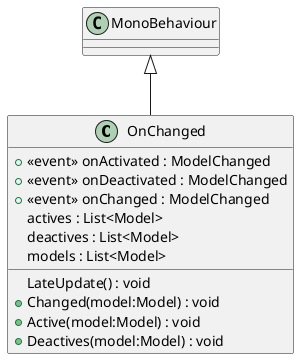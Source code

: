 @startuml
class OnChanged {
    +  <<event>> onActivated : ModelChanged 
    +  <<event>> onDeactivated : ModelChanged 
    +  <<event>> onChanged : ModelChanged 
    actives : List<Model>
    deactives : List<Model>
    models : List<Model>
    LateUpdate() : void
    + Changed(model:Model) : void
    + Active(model:Model) : void
    + Deactives(model:Model) : void
}
MonoBehaviour <|-- OnChanged
@enduml
